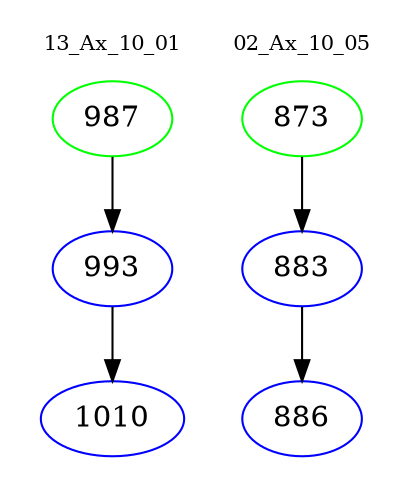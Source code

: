 digraph{
subgraph cluster_0 {
color = white
label = "13_Ax_10_01";
fontsize=10;
T0_987 [label="987", color="green"]
T0_987 -> T0_993 [color="black"]
T0_993 [label="993", color="blue"]
T0_993 -> T0_1010 [color="black"]
T0_1010 [label="1010", color="blue"]
}
subgraph cluster_1 {
color = white
label = "02_Ax_10_05";
fontsize=10;
T1_873 [label="873", color="green"]
T1_873 -> T1_883 [color="black"]
T1_883 [label="883", color="blue"]
T1_883 -> T1_886 [color="black"]
T1_886 [label="886", color="blue"]
}
}
